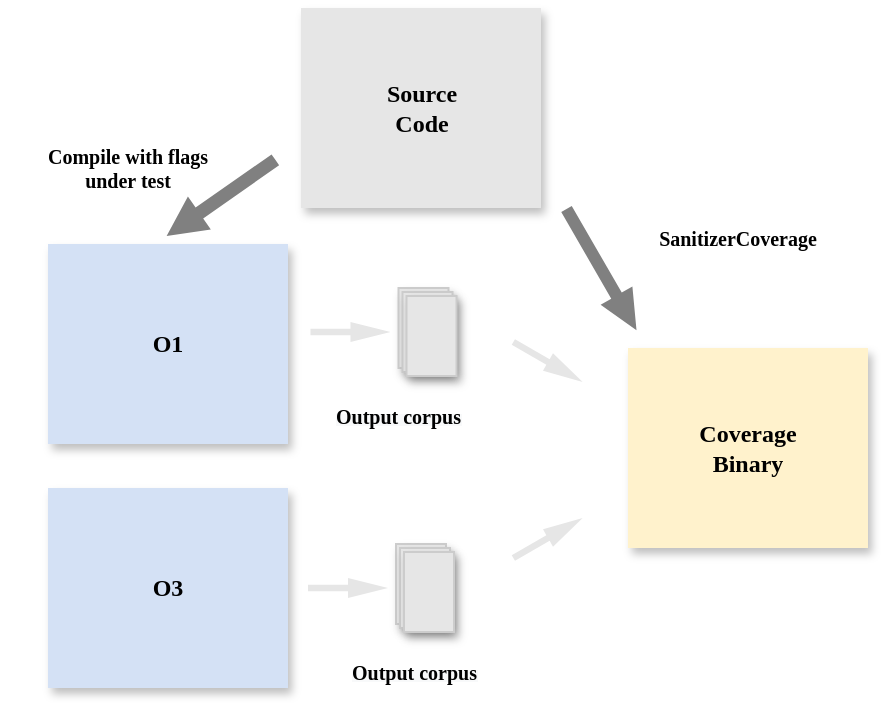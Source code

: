 <mxfile version="18.2.0" type="device"><diagram id="asCdiz5n9SY2SLu8Q0T1" name="Page-1"><mxGraphModel dx="1178" dy="613" grid="1" gridSize="10" guides="1" tooltips="1" connect="1" arrows="1" fold="1" page="1" pageScale="1" pageWidth="850" pageHeight="1100" math="0" shadow="0"><root><mxCell id="0"/><mxCell id="1" parent="0"/><mxCell id="YZ54if1Q13MhWnJ7GSNu-27" value="&lt;b style=&quot;font-size: 12px;&quot;&gt;O3&lt;/b&gt;" style="rounded=0;whiteSpace=wrap;html=1;fontFamily=Lucida Console;fontSize=6;strokeColor=none;fillColor=#D4E1F5;shadow=1;" vertex="1" parent="1"><mxGeometry x="80" y="340" width="120" height="100" as="geometry"/></mxCell><mxCell id="YZ54if1Q13MhWnJ7GSNu-44" value="" style="html=1;shadow=0;dashed=0;align=center;verticalAlign=middle;shape=mxgraph.arrows2.arrow;dy=0.67;dx=20;notch=0;fontFamily=Lucida Console;fontSize=6;strokeColor=none;fillColor=#808080;rotation=60;" vertex="1" parent="1"><mxGeometry x="321.75" y="221.65" width="70" height="18.35" as="geometry"/></mxCell><mxCell id="YZ54if1Q13MhWnJ7GSNu-47" value="" style="html=1;shadow=0;dashed=0;align=center;verticalAlign=middle;shape=mxgraph.arrows2.arrow;dy=0.67;dx=20;notch=0;fontFamily=Lucida Console;fontSize=6;strokeColor=none;fillColor=#808080;rotation=-215;" vertex="1" parent="1"><mxGeometry x="133.31" y="184.94" width="66.36" height="20" as="geometry"/></mxCell><mxCell id="YZ54if1Q13MhWnJ7GSNu-49" value="" style="html=1;shadow=0;dashed=0;align=center;verticalAlign=middle;shape=mxgraph.arrows2.arrow;dy=0.67;dx=20;notch=0;fontFamily=Lucida Console;fontSize=6;strokeColor=none;fillColor=#E6E6E6;rotation=0;" vertex="1" parent="1"><mxGeometry x="211.25" y="257" width="40" height="10" as="geometry"/></mxCell><mxCell id="YZ54if1Q13MhWnJ7GSNu-50" value="" style="html=1;shadow=0;dashed=0;align=center;verticalAlign=middle;shape=mxgraph.arrows2.arrow;dy=0.67;dx=20;notch=0;fontFamily=Lucida Console;fontSize=6;strokeColor=none;fillColor=#E6E6E6;rotation=0;" vertex="1" parent="1"><mxGeometry x="210" y="385" width="40" height="10" as="geometry"/></mxCell><mxCell id="YZ54if1Q13MhWnJ7GSNu-56" value="" style="rounded=0;whiteSpace=wrap;html=1;fontFamily=Lucida Console;fontSize=6;strokeColor=#CCCCCC;fillColor=#E6E6E6;shadow=1;" vertex="1" parent="1"><mxGeometry x="255.25" y="240" width="25" height="40" as="geometry"/></mxCell><mxCell id="YZ54if1Q13MhWnJ7GSNu-57" value="" style="rounded=0;whiteSpace=wrap;html=1;fontFamily=Lucida Console;fontSize=6;strokeColor=#CCCCCC;fillColor=#E6E6E6;shadow=1;" vertex="1" parent="1"><mxGeometry x="257.25" y="242" width="25" height="40" as="geometry"/></mxCell><mxCell id="YZ54if1Q13MhWnJ7GSNu-60" value="" style="rounded=0;whiteSpace=wrap;html=1;fontFamily=Lucida Console;fontSize=6;strokeColor=#CCCCCC;fillColor=#E6E6E6;shadow=1;" vertex="1" parent="1"><mxGeometry x="259.25" y="244" width="25" height="40" as="geometry"/></mxCell><mxCell id="YZ54if1Q13MhWnJ7GSNu-61" value="" style="rounded=0;whiteSpace=wrap;html=1;fontFamily=Lucida Console;fontSize=6;strokeColor=#CCCCCC;fillColor=#E6E6E6;shadow=1;" vertex="1" parent="1"><mxGeometry x="254" y="368" width="25" height="40" as="geometry"/></mxCell><mxCell id="YZ54if1Q13MhWnJ7GSNu-62" value="" style="rounded=0;whiteSpace=wrap;html=1;fontFamily=Lucida Console;fontSize=6;strokeColor=#CCCCCC;fillColor=#E6E6E6;shadow=1;" vertex="1" parent="1"><mxGeometry x="256" y="370" width="25" height="40" as="geometry"/></mxCell><mxCell id="YZ54if1Q13MhWnJ7GSNu-63" value="" style="rounded=0;whiteSpace=wrap;html=1;fontFamily=Lucida Console;fontSize=6;strokeColor=#CCCCCC;fillColor=#E6E6E6;shadow=1;" vertex="1" parent="1"><mxGeometry x="258" y="372" width="25" height="40" as="geometry"/></mxCell><mxCell id="YZ54if1Q13MhWnJ7GSNu-65" value="&lt;b style=&quot;color: rgb(0, 0, 0); font-family: &amp;quot;Lucida Console&amp;quot;; font-style: normal; font-variant-ligatures: normal; font-variant-caps: normal; letter-spacing: normal; orphans: 2; text-align: center; text-indent: 0px; text-transform: none; widows: 2; word-spacing: 0px; -webkit-text-stroke-width: 0px; background-color: rgb(248, 249, 250); text-decoration-thickness: initial; text-decoration-style: initial; text-decoration-color: initial;&quot;&gt;&lt;font style=&quot;font-size: 10px;&quot;&gt;Output corpus&lt;br&gt;&lt;/font&gt;&lt;br&gt;&lt;/b&gt;" style="text;whiteSpace=wrap;html=1;fontSize=6;fontFamily=Lucida Console;shadow=1;" vertex="1" parent="1"><mxGeometry x="230" y="420" width="100" height="20" as="geometry"/></mxCell><mxCell id="YZ54if1Q13MhWnJ7GSNu-66" value="&lt;b style=&quot;color: rgb(0, 0, 0); font-family: &amp;quot;Lucida Console&amp;quot;; font-style: normal; font-variant-ligatures: normal; font-variant-caps: normal; letter-spacing: normal; orphans: 2; text-align: center; text-indent: 0px; text-transform: none; widows: 2; word-spacing: 0px; -webkit-text-stroke-width: 0px; background-color: rgb(248, 249, 250); text-decoration-thickness: initial; text-decoration-style: initial; text-decoration-color: initial;&quot;&gt;&lt;font style=&quot;font-size: 10px;&quot;&gt;Output corpus&lt;br&gt;&lt;/font&gt;&lt;br&gt;&lt;/b&gt;" style="text;whiteSpace=wrap;html=1;fontSize=6;fontFamily=Lucida Console;shadow=1;" vertex="1" parent="1"><mxGeometry x="221.75" y="292" width="100" height="20" as="geometry"/></mxCell><mxCell id="YZ54if1Q13MhWnJ7GSNu-67" value="&lt;b style=&quot;font-size: 12px;&quot;&gt;O1&lt;/b&gt;" style="rounded=0;whiteSpace=wrap;html=1;fontFamily=Lucida Console;fontSize=6;strokeColor=none;fillColor=#D4E1F5;shadow=1;" vertex="1" parent="1"><mxGeometry x="80" y="218" width="120" height="100" as="geometry"/></mxCell><mxCell id="YZ54if1Q13MhWnJ7GSNu-68" value="&lt;b style=&quot;font-size: 12px;&quot;&gt;Coverage &lt;br&gt;Binary&lt;/b&gt;" style="rounded=0;whiteSpace=wrap;html=1;fontFamily=Lucida Console;fontSize=6;strokeColor=none;fillColor=#FFF2CC;shadow=1;" vertex="1" parent="1"><mxGeometry x="370" y="270" width="120" height="100" as="geometry"/></mxCell><mxCell id="YZ54if1Q13MhWnJ7GSNu-71" value="&lt;b style=&quot;font-size: 12px;&quot;&gt;Source&lt;br&gt;Code&lt;br&gt;&lt;/b&gt;" style="rounded=0;whiteSpace=wrap;html=1;fontFamily=Lucida Console;fontSize=6;strokeColor=none;fillColor=#E6E6E6;shadow=1;" vertex="1" parent="1"><mxGeometry x="206.5" y="100" width="120" height="100" as="geometry"/></mxCell><mxCell id="YZ54if1Q13MhWnJ7GSNu-73" value="&lt;b&gt;Compile with flags&lt;br&gt;under test&lt;/b&gt;" style="text;html=1;strokeColor=none;fillColor=none;align=center;verticalAlign=middle;whiteSpace=wrap;rounded=0;shadow=1;fontFamily=Lucida Console;fontSize=10;" vertex="1" parent="1"><mxGeometry x="60" y="170" width="120" height="20" as="geometry"/></mxCell><mxCell id="YZ54if1Q13MhWnJ7GSNu-74" value="&lt;b&gt;SanitizerCoverage&lt;/b&gt;" style="text;html=1;strokeColor=none;fillColor=none;align=center;verticalAlign=middle;whiteSpace=wrap;rounded=0;shadow=1;fontFamily=Lucida Console;fontSize=10;" vertex="1" parent="1"><mxGeometry x="365" y="204.94" width="120" height="20" as="geometry"/></mxCell><mxCell id="YZ54if1Q13MhWnJ7GSNu-75" value="" style="html=1;shadow=0;dashed=0;align=center;verticalAlign=middle;shape=mxgraph.arrows2.arrow;dy=0.67;dx=20;notch=0;fontFamily=Lucida Console;fontSize=6;strokeColor=none;fillColor=#E6E6E6;rotation=-30;" vertex="1" parent="1"><mxGeometry x="310" y="360" width="40" height="10" as="geometry"/></mxCell><mxCell id="YZ54if1Q13MhWnJ7GSNu-77" value="" style="html=1;shadow=0;dashed=0;align=center;verticalAlign=middle;shape=mxgraph.arrows2.arrow;dy=0.67;dx=20;notch=0;fontFamily=Lucida Console;fontSize=6;strokeColor=none;fillColor=#E6E6E6;rotation=30;" vertex="1" parent="1"><mxGeometry x="310" y="272" width="40" height="10" as="geometry"/></mxCell></root></mxGraphModel></diagram></mxfile>